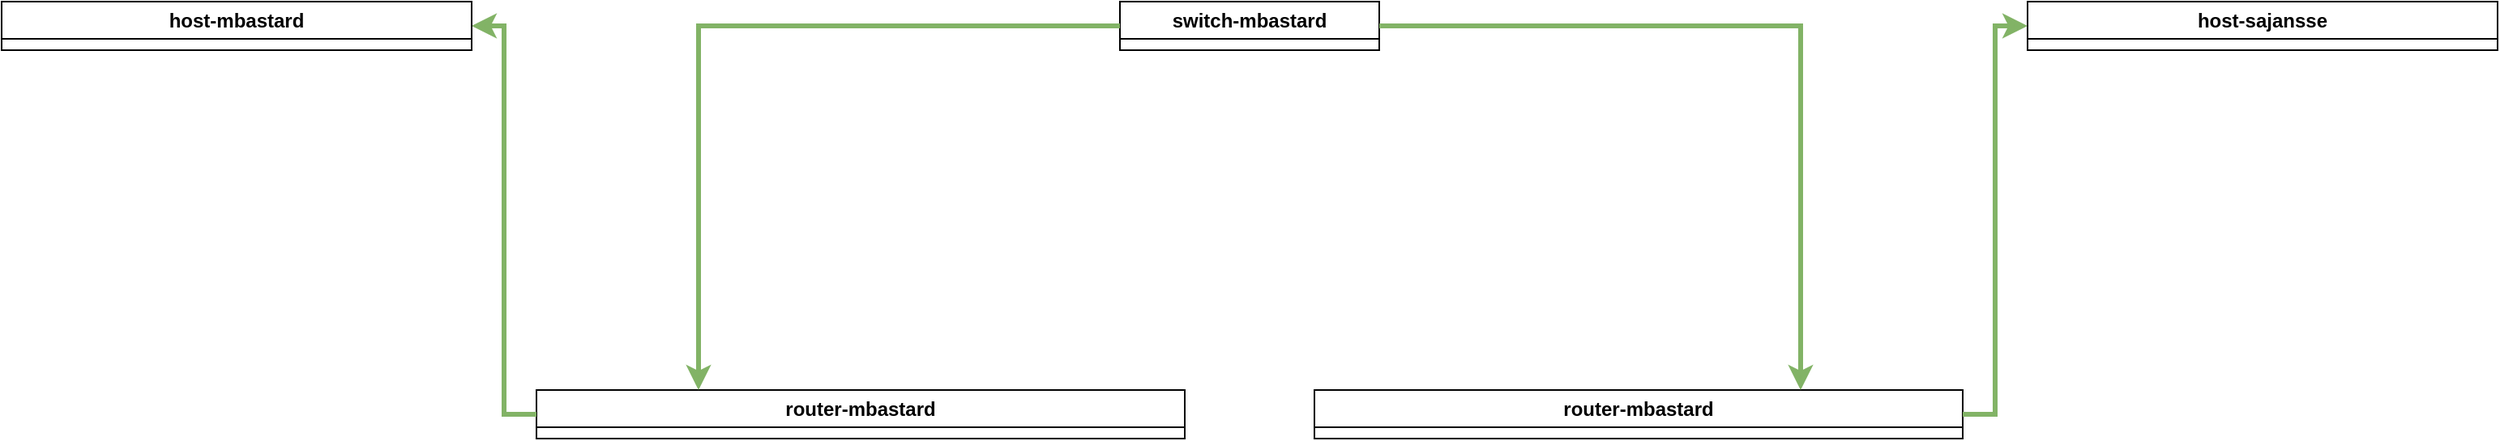 <mxfile version="22.1.18" type="device">
  <diagram name="Page-1" id="Ne1jH0ApXfLOEGDyirsr">
    <mxGraphModel dx="1833" dy="1076" grid="1" gridSize="10" guides="1" tooltips="1" connect="1" arrows="1" fold="1" page="1" pageScale="1" pageWidth="827" pageHeight="1169" math="0" shadow="0">
      <root>
        <mxCell id="0" />
        <mxCell id="1" parent="0" />
        <mxCell id="vhXZTFGHfUpD-fuafXl4-6" value="switch-mbastard" style="swimlane;whiteSpace=wrap;html=1;" parent="1" vertex="1" collapsed="1">
          <mxGeometry x="760" y="80" width="160" height="30" as="geometry">
            <mxRectangle x="760" y="80" width="160" height="200" as="alternateBounds" />
          </mxGeometry>
        </mxCell>
        <mxCell id="vhXZTFGHfUpD-fuafXl4-9" value="eth0" style="rounded=0;whiteSpace=wrap;html=1;" parent="vhXZTFGHfUpD-fuafXl4-6" vertex="1">
          <mxGeometry x="20" y="40" width="120" height="60" as="geometry" />
        </mxCell>
        <mxCell id="vhXZTFGHfUpD-fuafXl4-11" value="eth1" style="rounded=0;whiteSpace=wrap;html=1;" parent="vhXZTFGHfUpD-fuafXl4-6" vertex="1">
          <mxGeometry x="20" y="120" width="120" height="60" as="geometry" />
        </mxCell>
        <mxCell id="vhXZTFGHfUpD-fuafXl4-21" value="host-sajansse" style="swimlane;whiteSpace=wrap;html=1;" parent="1" vertex="1" collapsed="1">
          <mxGeometry x="1320" y="80" width="290" height="30" as="geometry">
            <mxRectangle x="1320" y="80" width="290" height="170" as="alternateBounds" />
          </mxGeometry>
        </mxCell>
        <mxCell id="vhXZTFGHfUpD-fuafXl4-22" value="eth0" style="rounded=0;whiteSpace=wrap;html=1;" parent="vhXZTFGHfUpD-fuafXl4-21" vertex="1">
          <mxGeometry x="20" y="40" width="250" height="60" as="geometry" />
        </mxCell>
        <mxCell id="vhXZTFGHfUpD-fuafXl4-34" value="conf" style="swimlane;whiteSpace=wrap;html=1;" parent="vhXZTFGHfUpD-fuafXl4-21" vertex="1" collapsed="1">
          <mxGeometry x="20" y="120" width="250" height="30" as="geometry">
            <mxRectangle x="20" y="120" width="250" height="80" as="alternateBounds" />
          </mxGeometry>
        </mxCell>
        <mxCell id="vhXZTFGHfUpD-fuafXl4-62" value="&lt;div style=&quot;font-family: Consolas, &amp;quot;Courier New&amp;quot;, monospace; font-size: 14px; line-height: 19px;&quot;&gt;&lt;span style=&quot;background-color: rgb(255, 255, 255);&quot;&gt;ip addr add 30.1.1.2/24 dev eth0&lt;/span&gt;&lt;/div&gt;" style="rounded=0;whiteSpace=wrap;html=1;strokeColor=none;" parent="vhXZTFGHfUpD-fuafXl4-34" vertex="1">
          <mxGeometry y="20" width="250" height="60" as="geometry" />
        </mxCell>
        <mxCell id="vhXZTFGHfUpD-fuafXl4-39" value="router-mbastard" style="swimlane;whiteSpace=wrap;html=1;" parent="1" vertex="1" collapsed="1">
          <mxGeometry x="400" y="320" width="400" height="30" as="geometry">
            <mxRectangle x="400" y="320" width="400" height="350" as="alternateBounds" />
          </mxGeometry>
        </mxCell>
        <mxCell id="vhXZTFGHfUpD-fuafXl4-40" value="eth0" style="rounded=0;whiteSpace=wrap;html=1;" parent="vhXZTFGHfUpD-fuafXl4-39" vertex="1">
          <mxGeometry x="20" y="40" width="360" height="60" as="geometry" />
        </mxCell>
        <mxCell id="vhXZTFGHfUpD-fuafXl4-41" value="eth1" style="rounded=0;whiteSpace=wrap;html=1;" parent="vhXZTFGHfUpD-fuafXl4-39" vertex="1">
          <mxGeometry x="20" y="120" width="360" height="60" as="geometry" />
        </mxCell>
        <mxCell id="vhXZTFGHfUpD-fuafXl4-42" value="conf" style="swimlane;whiteSpace=wrap;html=1;" parent="vhXZTFGHfUpD-fuafXl4-39" vertex="1">
          <mxGeometry x="20" y="200" width="360" height="130" as="geometry">
            <mxRectangle x="20" y="200" width="360" height="30" as="alternateBounds" />
          </mxGeometry>
        </mxCell>
        <mxCell id="vhXZTFGHfUpD-fuafXl4-46" value="multicast" style="swimlane;whiteSpace=wrap;html=1;rounded=0;" parent="vhXZTFGHfUpD-fuafXl4-42" vertex="1" collapsed="1">
          <mxGeometry x="10" y="80" width="340" height="30" as="geometry">
            <mxRectangle x="10" y="80" width="340" height="300" as="alternateBounds" />
          </mxGeometry>
        </mxCell>
        <mxCell id="vhXZTFGHfUpD-fuafXl4-47" value="&lt;div style=&quot;font-family: Consolas, &amp;quot;Courier New&amp;quot;, monospace; font-size: 14px; line-height: 19px;&quot;&gt;&lt;div style=&quot;&quot;&gt;&lt;span style=&quot;background-color: rgb(255, 255, 255);&quot;&gt;ip addr add 10.1.1.1/24 dev eth0&lt;/span&gt;&lt;/div&gt;&lt;span style=&quot;background-color: rgb(255, 255, 255);&quot;&gt;&lt;br&gt;&lt;/span&gt;&lt;div style=&quot;&quot;&gt;&lt;span style=&quot;background-color: rgb(255, 255, 255);&quot;&gt;ip link add name vxlan10 type vxlan id 10 \&lt;br&gt;&lt;/span&gt;&lt;/div&gt;&lt;div style=&quot;&quot;&gt;&lt;span style=&quot;background-color: rgb(255, 255, 255);&quot;&gt;&amp;nbsp; &amp;nbsp; dev eth0 \&lt;/span&gt;&lt;/div&gt;&lt;div style=&quot;&quot;&gt;&lt;span style=&quot;background-color: rgb(255, 255, 255);&quot;&gt;&amp;nbsp; &amp;nbsp; group 239.1.1.1 \&lt;/span&gt;&lt;/div&gt;&lt;div style=&quot;&quot;&gt;&lt;span style=&quot;background-color: rgb(255, 255, 255);&quot;&gt;&amp;nbsp; &amp;nbsp; dstport 4789&lt;/span&gt;&lt;/div&gt;&lt;div style=&quot;&quot;&gt;&lt;span style=&quot;background-color: rgb(255, 255, 255);&quot;&gt;ip addr add 20.1.1.1/24 dev vxlan10&lt;/span&gt;&lt;/div&gt;&lt;div style=&quot;&quot;&gt;&lt;span style=&quot;background-color: rgb(255, 255, 255);&quot;&gt;ip link set dev vxlan10 up&lt;/span&gt;&lt;/div&gt;&lt;span style=&quot;background-color: rgb(255, 255, 255);&quot;&gt;&lt;br&gt;&lt;/span&gt;&lt;div style=&quot;&quot;&gt;&lt;span style=&quot;background-color: rgb(255, 255, 255);&quot;&gt;ip link add br0 type bridge&lt;br&gt;&lt;/span&gt;&lt;/div&gt;&lt;div style=&quot;&quot;&gt;&lt;span style=&quot;background-color: rgb(255, 255, 255);&quot;&gt;ip link set dev br0 up&lt;/span&gt;&lt;/div&gt;&lt;div style=&quot;&quot;&gt;&lt;span style=&quot;background-color: rgb(255, 255, 255);&quot;&gt;brctl addif br0 eth1&lt;/span&gt;&lt;/div&gt;&lt;div style=&quot;&quot;&gt;&lt;span style=&quot;background-color: rgb(255, 255, 255);&quot;&gt;brctl addif br0 vxlan10&lt;/span&gt;&lt;/div&gt;&lt;br&gt;&lt;/div&gt;" style="rounded=0;whiteSpace=wrap;html=1;align=left;fontColor=default;labelBackgroundColor=default;strokeColor=none;" parent="vhXZTFGHfUpD-fuafXl4-46" vertex="1">
          <mxGeometry y="19" width="340" height="280" as="geometry" />
        </mxCell>
        <mxCell id="vhXZTFGHfUpD-fuafXl4-43" value="static" style="swimlane;whiteSpace=wrap;html=1;rounded=0;" parent="vhXZTFGHfUpD-fuafXl4-42" vertex="1" collapsed="1">
          <mxGeometry x="10" y="40" width="340" height="30" as="geometry">
            <mxRectangle x="10" y="40" width="340" height="300" as="alternateBounds" />
          </mxGeometry>
        </mxCell>
        <mxCell id="vhXZTFGHfUpD-fuafXl4-44" value="&lt;span style=&quot;font-family: Consolas, &amp;quot;Courier New&amp;quot;, monospace; font-size: 14px;&quot;&gt;ip&lt;/span&gt;&lt;span style=&quot;font-family: Consolas, &amp;quot;Courier New&amp;quot;, monospace; font-size: 14px;&quot;&gt; &lt;/span&gt;&lt;span style=&quot;font-family: Consolas, &amp;quot;Courier New&amp;quot;, monospace; font-size: 14px;&quot;&gt;addr&lt;/span&gt;&lt;span style=&quot;font-family: Consolas, &amp;quot;Courier New&amp;quot;, monospace; font-size: 14px;&quot;&gt; &lt;/span&gt;&lt;span style=&quot;font-family: Consolas, &amp;quot;Courier New&amp;quot;, monospace; font-size: 14px;&quot;&gt;add&lt;/span&gt;&lt;span style=&quot;font-family: Consolas, &amp;quot;Courier New&amp;quot;, monospace; font-size: 14px;&quot;&gt;&amp;nbsp;10.1.1.1&lt;/span&gt;&lt;span style=&quot;font-family: Consolas, &amp;quot;Courier New&amp;quot;, monospace; font-size: 14px;&quot;&gt;/24&lt;/span&gt;&lt;span style=&quot;font-family: Consolas, &amp;quot;Courier New&amp;quot;, monospace; font-size: 14px;&quot;&gt; &lt;/span&gt;&lt;span style=&quot;font-family: Consolas, &amp;quot;Courier New&amp;quot;, monospace; font-size: 14px;&quot;&gt;dev&lt;/span&gt;&lt;span style=&quot;font-family: Consolas, &amp;quot;Courier New&amp;quot;, monospace; font-size: 14px;&quot;&gt; &lt;/span&gt;&lt;span style=&quot;font-family: Consolas, &amp;quot;Courier New&amp;quot;, monospace; font-size: 14px;&quot;&gt;eth0&lt;/span&gt;&lt;br&gt;&lt;div style=&quot;font-family: Consolas, &amp;quot;Courier New&amp;quot;, monospace; font-weight: normal; font-size: 14px; line-height: 19px;&quot;&gt;&lt;div&gt;&lt;br&gt;&lt;/div&gt;&lt;div&gt;&lt;span style=&quot;&quot;&gt;ip&lt;/span&gt;&lt;span style=&quot;&quot;&gt; &lt;/span&gt;&lt;span style=&quot;&quot;&gt;link&lt;/span&gt;&lt;span style=&quot;&quot;&gt; &lt;/span&gt;&lt;span style=&quot;&quot;&gt;add&lt;/span&gt;&lt;span style=&quot;&quot;&gt; &lt;/span&gt;&lt;span style=&quot;&quot;&gt;name&lt;/span&gt;&lt;span style=&quot;&quot;&gt; &lt;/span&gt;&lt;span style=&quot;&quot;&gt;vxlan10&lt;/span&gt;&lt;span style=&quot;&quot;&gt; &lt;/span&gt;&lt;span style=&quot;&quot;&gt;type&lt;/span&gt;&lt;span style=&quot;&quot;&gt; &lt;/span&gt;&lt;span style=&quot;&quot;&gt;vxlan&lt;/span&gt;&lt;span style=&quot;&quot;&gt; &lt;/span&gt;&lt;span style=&quot;&quot;&gt;id&lt;/span&gt;&lt;span style=&quot;&quot;&gt; &lt;/span&gt;&lt;span style=&quot;&quot;&gt;10&lt;/span&gt;&lt;span style=&quot;&quot;&gt;&amp;nbsp;\&lt;/span&gt;&lt;/div&gt;&lt;div&gt;&lt;span style=&quot;white-space: pre;&quot;&gt;&#x9;&lt;/span&gt;dev eth0&amp;nbsp;\&lt;/div&gt;&lt;div&gt;&lt;span style=&quot;white-space: pre;&quot;&gt;&#x9;&lt;/span&gt;remote 10.1.1.2 \&lt;/div&gt;&lt;div&gt;&lt;span style=&quot;white-space: pre;&quot;&gt;&#x9;&lt;/span&gt;local 10.1.1.1 \&lt;/div&gt;&lt;div&gt;&lt;span style=&quot;white-space: pre;&quot;&gt;&#x9;&lt;/span&gt;dstport 4789&lt;/div&gt;&lt;div&gt;&lt;span style=&quot;&quot;&gt;ip&lt;/span&gt;&lt;span style=&quot;&quot;&gt; &lt;/span&gt;&lt;span style=&quot;&quot;&gt;addr&lt;/span&gt;&lt;span style=&quot;&quot;&gt; &lt;/span&gt;&lt;span style=&quot;&quot;&gt;add&lt;/span&gt;&lt;span style=&quot;&quot;&gt;&amp;nbsp;20.1.1.1&lt;/span&gt;&lt;span style=&quot;&quot;&gt;/24&lt;/span&gt;&lt;span style=&quot;&quot;&gt; &lt;/span&gt;&lt;span style=&quot;&quot;&gt;dev&lt;/span&gt;&lt;span style=&quot;&quot;&gt; &lt;/span&gt;&lt;span style=&quot;&quot;&gt;vxlan10&lt;/span&gt;&lt;/div&gt;&lt;div&gt;&lt;span style=&quot;&quot;&gt;ip&lt;/span&gt;&lt;span style=&quot;&quot;&gt; &lt;/span&gt;&lt;span style=&quot;&quot;&gt;link&lt;/span&gt;&lt;span style=&quot;&quot;&gt; &lt;/span&gt;&lt;span style=&quot;&quot;&gt;set&lt;/span&gt;&lt;span style=&quot;&quot;&gt; &lt;/span&gt;&lt;span style=&quot;&quot;&gt;dev&lt;/span&gt;&lt;span style=&quot;&quot;&gt; &lt;/span&gt;&lt;span style=&quot;&quot;&gt;vxlan10&lt;/span&gt;&lt;span style=&quot;&quot;&gt; &lt;/span&gt;&lt;span style=&quot;&quot;&gt;up&lt;/span&gt;&lt;/div&gt;&lt;div&gt;&lt;br&gt;&lt;/div&gt;&lt;div&gt;&lt;span style=&quot;&quot;&gt;ip&lt;/span&gt;&lt;span style=&quot;&quot;&gt; &lt;/span&gt;&lt;span style=&quot;&quot;&gt;link&lt;/span&gt;&lt;span style=&quot;&quot;&gt; &lt;/span&gt;&lt;span style=&quot;&quot;&gt;add&lt;/span&gt;&lt;span style=&quot;&quot;&gt; &lt;/span&gt;&lt;span style=&quot;&quot;&gt;br0&lt;/span&gt;&lt;span style=&quot;&quot;&gt; &lt;/span&gt;&lt;span style=&quot;&quot;&gt;type&lt;/span&gt;&lt;span style=&quot;&quot;&gt; &lt;/span&gt;&lt;span style=&quot;&quot;&gt;bridge&lt;/span&gt;&lt;/div&gt;&lt;div&gt;&lt;span style=&quot;&quot;&gt;ip&lt;/span&gt;&lt;span style=&quot;&quot;&gt; &lt;/span&gt;&lt;span style=&quot;&quot;&gt;link&lt;/span&gt;&lt;span style=&quot;&quot;&gt; &lt;/span&gt;&lt;span style=&quot;&quot;&gt;set&lt;/span&gt;&lt;span style=&quot;&quot;&gt; &lt;/span&gt;&lt;span style=&quot;&quot;&gt;dev&lt;/span&gt;&lt;span style=&quot;&quot;&gt; &lt;/span&gt;&lt;span style=&quot;&quot;&gt;br0&lt;/span&gt;&lt;span style=&quot;&quot;&gt; &lt;/span&gt;&lt;span style=&quot;&quot;&gt;up&lt;/span&gt;&lt;/div&gt;&lt;div&gt;&lt;span style=&quot;&quot;&gt;brctl&lt;/span&gt;&lt;span style=&quot;&quot;&gt; &lt;/span&gt;&lt;span style=&quot;&quot;&gt;addif&lt;/span&gt;&lt;span style=&quot;&quot;&gt; &lt;/span&gt;&lt;span style=&quot;&quot;&gt;br0&lt;/span&gt;&lt;span style=&quot;&quot;&gt; &lt;/span&gt;&lt;span style=&quot;&quot;&gt;eth1&lt;/span&gt;&lt;/div&gt;&lt;div&gt;&lt;span style=&quot;&quot;&gt;brctl&lt;/span&gt;&lt;span style=&quot;&quot;&gt; &lt;/span&gt;&lt;span style=&quot;&quot;&gt;addif&lt;/span&gt;&lt;span style=&quot;&quot;&gt; &lt;/span&gt;&lt;span style=&quot;&quot;&gt;br0&lt;/span&gt;&lt;span style=&quot;&quot;&gt; &lt;/span&gt;&lt;span style=&quot;&quot;&gt;vxlan10&lt;/span&gt;&lt;/div&gt;&lt;/div&gt;" style="rounded=0;whiteSpace=wrap;html=1;align=left;fontColor=default;labelBackgroundColor=default;strokeColor=none;" parent="vhXZTFGHfUpD-fuafXl4-43" vertex="1">
          <mxGeometry y="19" width="340" height="280" as="geometry" />
        </mxCell>
        <mxCell id="vhXZTFGHfUpD-fuafXl4-49" value="router-mbastard" style="swimlane;whiteSpace=wrap;html=1;" parent="1" vertex="1" collapsed="1">
          <mxGeometry x="880" y="320" width="400" height="30" as="geometry">
            <mxRectangle x="880" y="320" width="400" height="350" as="alternateBounds" />
          </mxGeometry>
        </mxCell>
        <mxCell id="vhXZTFGHfUpD-fuafXl4-50" value="eth0" style="rounded=0;whiteSpace=wrap;html=1;" parent="vhXZTFGHfUpD-fuafXl4-49" vertex="1">
          <mxGeometry x="20" y="40" width="360" height="60" as="geometry" />
        </mxCell>
        <mxCell id="vhXZTFGHfUpD-fuafXl4-51" value="eth1" style="rounded=0;whiteSpace=wrap;html=1;" parent="vhXZTFGHfUpD-fuafXl4-49" vertex="1">
          <mxGeometry x="20" y="120" width="360" height="60" as="geometry" />
        </mxCell>
        <mxCell id="vhXZTFGHfUpD-fuafXl4-52" value="conf" style="swimlane;whiteSpace=wrap;html=1;" parent="vhXZTFGHfUpD-fuafXl4-49" vertex="1">
          <mxGeometry x="20" y="200" width="360" height="130" as="geometry">
            <mxRectangle x="20" y="200" width="360" height="30" as="alternateBounds" />
          </mxGeometry>
        </mxCell>
        <mxCell id="vhXZTFGHfUpD-fuafXl4-53" value="multicast" style="swimlane;whiteSpace=wrap;html=1;rounded=0;" parent="vhXZTFGHfUpD-fuafXl4-52" vertex="1" collapsed="1">
          <mxGeometry x="10" y="80" width="340" height="30" as="geometry">
            <mxRectangle x="10" y="80" width="340" height="300" as="alternateBounds" />
          </mxGeometry>
        </mxCell>
        <mxCell id="vhXZTFGHfUpD-fuafXl4-54" value="&lt;div style=&quot;font-family: Consolas, &amp;quot;Courier New&amp;quot;, monospace; font-size: 14px; line-height: 19px;&quot;&gt;&lt;div style=&quot;&quot;&gt;&lt;span style=&quot;background-color: rgb(255, 255, 255);&quot;&gt;ip addr add 10.1.1.2/24 dev eth0&lt;/span&gt;&lt;/div&gt;&lt;span style=&quot;background-color: rgb(255, 255, 255);&quot;&gt;&lt;br&gt;&lt;/span&gt;&lt;div style=&quot;&quot;&gt;&lt;span style=&quot;background-color: rgb(255, 255, 255);&quot;&gt;ip link add name vxlan10 type vxlan id 10 \&lt;br&gt;&lt;/span&gt;&lt;/div&gt;&lt;div style=&quot;&quot;&gt;&lt;span style=&quot;background-color: rgb(255, 255, 255);&quot;&gt;&amp;nbsp; &amp;nbsp; dev eth0 \&lt;/span&gt;&lt;/div&gt;&lt;div style=&quot;&quot;&gt;&lt;span style=&quot;background-color: rgb(255, 255, 255);&quot;&gt;&amp;nbsp; &amp;nbsp; group 239.1.1.1 \&lt;/span&gt;&lt;/div&gt;&lt;div style=&quot;&quot;&gt;&lt;span style=&quot;background-color: rgb(255, 255, 255);&quot;&gt;&amp;nbsp; &amp;nbsp; dstport 4789&lt;/span&gt;&lt;/div&gt;&lt;div style=&quot;&quot;&gt;&lt;span style=&quot;background-color: rgb(255, 255, 255);&quot;&gt;ip addr add 20.1.1.2/24 dev vxlan10&lt;/span&gt;&lt;/div&gt;&lt;div style=&quot;&quot;&gt;&lt;span style=&quot;background-color: rgb(255, 255, 255);&quot;&gt;ip link set dev vxlan10 up&lt;/span&gt;&lt;/div&gt;&lt;span style=&quot;background-color: rgb(255, 255, 255);&quot;&gt;&lt;br&gt;&lt;/span&gt;&lt;div style=&quot;&quot;&gt;&lt;span style=&quot;background-color: rgb(255, 255, 255);&quot;&gt;ip link add br0 type bridge&lt;br&gt;&lt;/span&gt;&lt;/div&gt;&lt;div style=&quot;&quot;&gt;&lt;span style=&quot;background-color: rgb(255, 255, 255);&quot;&gt;ip link set dev br0 up&lt;/span&gt;&lt;/div&gt;&lt;div style=&quot;&quot;&gt;&lt;span style=&quot;background-color: rgb(255, 255, 255);&quot;&gt;brctl addif br0 eth1&lt;/span&gt;&lt;/div&gt;&lt;div style=&quot;&quot;&gt;&lt;span style=&quot;background-color: rgb(255, 255, 255);&quot;&gt;brctl addif br0 vxlan10&lt;/span&gt;&lt;/div&gt;&lt;br&gt;&lt;/div&gt;" style="rounded=0;whiteSpace=wrap;html=1;align=left;fontColor=default;labelBackgroundColor=default;strokeColor=none;" parent="vhXZTFGHfUpD-fuafXl4-53" vertex="1">
          <mxGeometry y="19" width="340" height="280" as="geometry" />
        </mxCell>
        <mxCell id="vhXZTFGHfUpD-fuafXl4-55" value="static" style="swimlane;whiteSpace=wrap;html=1;rounded=0;" parent="vhXZTFGHfUpD-fuafXl4-52" vertex="1" collapsed="1">
          <mxGeometry x="10" y="40" width="340" height="30" as="geometry">
            <mxRectangle x="10" y="40" width="340" height="300" as="alternateBounds" />
          </mxGeometry>
        </mxCell>
        <mxCell id="vhXZTFGHfUpD-fuafXl4-56" value="&lt;span style=&quot;font-family: Consolas, &amp;quot;Courier New&amp;quot;, monospace; font-size: 14px;&quot;&gt;ip&lt;/span&gt;&lt;span style=&quot;font-family: Consolas, &amp;quot;Courier New&amp;quot;, monospace; font-size: 14px;&quot;&gt; &lt;/span&gt;&lt;span style=&quot;font-family: Consolas, &amp;quot;Courier New&amp;quot;, monospace; font-size: 14px;&quot;&gt;addr&lt;/span&gt;&lt;span style=&quot;font-family: Consolas, &amp;quot;Courier New&amp;quot;, monospace; font-size: 14px;&quot;&gt; &lt;/span&gt;&lt;span style=&quot;font-family: Consolas, &amp;quot;Courier New&amp;quot;, monospace; font-size: 14px;&quot;&gt;add&lt;/span&gt;&lt;span style=&quot;font-family: Consolas, &amp;quot;Courier New&amp;quot;, monospace; font-size: 14px;&quot;&gt;&amp;nbsp;10.1.1.2&lt;/span&gt;&lt;span style=&quot;font-family: Consolas, &amp;quot;Courier New&amp;quot;, monospace; font-size: 14px;&quot;&gt;/24&lt;/span&gt;&lt;span style=&quot;font-family: Consolas, &amp;quot;Courier New&amp;quot;, monospace; font-size: 14px;&quot;&gt; &lt;/span&gt;&lt;span style=&quot;font-family: Consolas, &amp;quot;Courier New&amp;quot;, monospace; font-size: 14px;&quot;&gt;dev&lt;/span&gt;&lt;span style=&quot;font-family: Consolas, &amp;quot;Courier New&amp;quot;, monospace; font-size: 14px;&quot;&gt; &lt;/span&gt;&lt;span style=&quot;font-family: Consolas, &amp;quot;Courier New&amp;quot;, monospace; font-size: 14px;&quot;&gt;eth0&lt;/span&gt;&lt;br&gt;&lt;div style=&quot;font-family: Consolas, &amp;quot;Courier New&amp;quot;, monospace; font-weight: normal; font-size: 14px; line-height: 19px;&quot;&gt;&lt;div&gt;&lt;br&gt;&lt;/div&gt;&lt;div&gt;&lt;span style=&quot;&quot;&gt;ip&lt;/span&gt;&lt;span style=&quot;&quot;&gt; &lt;/span&gt;&lt;span style=&quot;&quot;&gt;link&lt;/span&gt;&lt;span style=&quot;&quot;&gt; &lt;/span&gt;&lt;span style=&quot;&quot;&gt;add&lt;/span&gt;&lt;span style=&quot;&quot;&gt; &lt;/span&gt;&lt;span style=&quot;&quot;&gt;name&lt;/span&gt;&lt;span style=&quot;&quot;&gt; &lt;/span&gt;&lt;span style=&quot;&quot;&gt;vxlan10&lt;/span&gt;&lt;span style=&quot;&quot;&gt; &lt;/span&gt;&lt;span style=&quot;&quot;&gt;type&lt;/span&gt;&lt;span style=&quot;&quot;&gt; &lt;/span&gt;&lt;span style=&quot;&quot;&gt;vxlan&lt;/span&gt;&lt;span style=&quot;&quot;&gt; &lt;/span&gt;&lt;span style=&quot;&quot;&gt;id&lt;/span&gt;&lt;span style=&quot;&quot;&gt; &lt;/span&gt;&lt;span style=&quot;&quot;&gt;10&lt;/span&gt;&lt;span style=&quot;&quot;&gt;&amp;nbsp;\&lt;/span&gt;&lt;/div&gt;&lt;div&gt;&lt;span style=&quot;white-space: pre;&quot;&gt;&#x9;&lt;/span&gt;dev eth0&amp;nbsp;\&lt;/div&gt;&lt;div&gt;&lt;span style=&quot;white-space: pre;&quot;&gt;&#x9;&lt;/span&gt;remote 10.1.1.1 \&lt;/div&gt;&lt;div&gt;&lt;span style=&quot;white-space: pre;&quot;&gt;&#x9;&lt;/span&gt;local 10.1.1.2 \&lt;/div&gt;&lt;div&gt;&lt;span style=&quot;white-space: pre;&quot;&gt;&#x9;&lt;/span&gt;dstport 4789&lt;/div&gt;&lt;div&gt;&lt;span style=&quot;&quot;&gt;ip&lt;/span&gt;&lt;span style=&quot;&quot;&gt; &lt;/span&gt;&lt;span style=&quot;&quot;&gt;addr&lt;/span&gt;&lt;span style=&quot;&quot;&gt; &lt;/span&gt;&lt;span style=&quot;&quot;&gt;add&lt;/span&gt;&lt;span style=&quot;&quot;&gt;&amp;nbsp;20.1.1.2&lt;/span&gt;&lt;span style=&quot;&quot;&gt;/24&lt;/span&gt;&lt;span style=&quot;&quot;&gt; &lt;/span&gt;&lt;span style=&quot;&quot;&gt;dev&lt;/span&gt;&lt;span style=&quot;&quot;&gt; &lt;/span&gt;&lt;span style=&quot;&quot;&gt;vxlan10&lt;/span&gt;&lt;/div&gt;&lt;div&gt;&lt;span style=&quot;&quot;&gt;ip&lt;/span&gt;&lt;span style=&quot;&quot;&gt; &lt;/span&gt;&lt;span style=&quot;&quot;&gt;link&lt;/span&gt;&lt;span style=&quot;&quot;&gt; &lt;/span&gt;&lt;span style=&quot;&quot;&gt;set&lt;/span&gt;&lt;span style=&quot;&quot;&gt; &lt;/span&gt;&lt;span style=&quot;&quot;&gt;dev&lt;/span&gt;&lt;span style=&quot;&quot;&gt; &lt;/span&gt;&lt;span style=&quot;&quot;&gt;vxlan10&lt;/span&gt;&lt;span style=&quot;&quot;&gt; &lt;/span&gt;&lt;span style=&quot;&quot;&gt;up&lt;/span&gt;&lt;/div&gt;&lt;div&gt;&lt;br&gt;&lt;/div&gt;&lt;div&gt;&lt;span style=&quot;&quot;&gt;ip&lt;/span&gt;&lt;span style=&quot;&quot;&gt; &lt;/span&gt;&lt;span style=&quot;&quot;&gt;link&lt;/span&gt;&lt;span style=&quot;&quot;&gt; &lt;/span&gt;&lt;span style=&quot;&quot;&gt;add&lt;/span&gt;&lt;span style=&quot;&quot;&gt; &lt;/span&gt;&lt;span style=&quot;&quot;&gt;br0&lt;/span&gt;&lt;span style=&quot;&quot;&gt; &lt;/span&gt;&lt;span style=&quot;&quot;&gt;type&lt;/span&gt;&lt;span style=&quot;&quot;&gt; &lt;/span&gt;&lt;span style=&quot;&quot;&gt;bridge&lt;/span&gt;&lt;/div&gt;&lt;div&gt;&lt;span style=&quot;&quot;&gt;ip&lt;/span&gt;&lt;span style=&quot;&quot;&gt; &lt;/span&gt;&lt;span style=&quot;&quot;&gt;link&lt;/span&gt;&lt;span style=&quot;&quot;&gt; &lt;/span&gt;&lt;span style=&quot;&quot;&gt;set&lt;/span&gt;&lt;span style=&quot;&quot;&gt; &lt;/span&gt;&lt;span style=&quot;&quot;&gt;dev&lt;/span&gt;&lt;span style=&quot;&quot;&gt; &lt;/span&gt;&lt;span style=&quot;&quot;&gt;br0&lt;/span&gt;&lt;span style=&quot;&quot;&gt; &lt;/span&gt;&lt;span style=&quot;&quot;&gt;up&lt;/span&gt;&lt;/div&gt;&lt;div&gt;&lt;span style=&quot;&quot;&gt;brctl&lt;/span&gt;&lt;span style=&quot;&quot;&gt; &lt;/span&gt;&lt;span style=&quot;&quot;&gt;addif&lt;/span&gt;&lt;span style=&quot;&quot;&gt; &lt;/span&gt;&lt;span style=&quot;&quot;&gt;br0&lt;/span&gt;&lt;span style=&quot;&quot;&gt; &lt;/span&gt;&lt;span style=&quot;&quot;&gt;eth1&lt;/span&gt;&lt;/div&gt;&lt;div&gt;&lt;span style=&quot;&quot;&gt;brctl&lt;/span&gt;&lt;span style=&quot;&quot;&gt; &lt;/span&gt;&lt;span style=&quot;&quot;&gt;addif&lt;/span&gt;&lt;span style=&quot;&quot;&gt; &lt;/span&gt;&lt;span style=&quot;&quot;&gt;br0&lt;/span&gt;&lt;span style=&quot;&quot;&gt; &lt;/span&gt;&lt;span style=&quot;&quot;&gt;vxlan10&lt;/span&gt;&lt;/div&gt;&lt;/div&gt;" style="rounded=0;whiteSpace=wrap;html=1;align=left;fontColor=default;labelBackgroundColor=default;strokeColor=none;" parent="vhXZTFGHfUpD-fuafXl4-55" vertex="1">
          <mxGeometry y="19" width="340" height="280" as="geometry" />
        </mxCell>
        <mxCell id="vhXZTFGHfUpD-fuafXl4-57" style="edgeStyle=orthogonalEdgeStyle;rounded=0;orthogonalLoop=1;jettySize=auto;html=1;exitX=0;exitY=0.5;exitDx=0;exitDy=0;entryX=0.25;entryY=0;entryDx=0;entryDy=0;fillColor=#d5e8d4;strokeColor=#82b366;strokeWidth=3;" parent="1" source="vhXZTFGHfUpD-fuafXl4-9" target="vhXZTFGHfUpD-fuafXl4-40" edge="1">
          <mxGeometry relative="1" as="geometry" />
        </mxCell>
        <mxCell id="vhXZTFGHfUpD-fuafXl4-58" style="edgeStyle=orthogonalEdgeStyle;rounded=0;orthogonalLoop=1;jettySize=auto;html=1;exitX=1;exitY=0.5;exitDx=0;exitDy=0;entryX=0.75;entryY=0;entryDx=0;entryDy=0;fillColor=#d5e8d4;strokeColor=#82b366;strokeWidth=3;" parent="1" source="vhXZTFGHfUpD-fuafXl4-11" target="vhXZTFGHfUpD-fuafXl4-49" edge="1">
          <mxGeometry relative="1" as="geometry" />
        </mxCell>
        <mxCell id="vhXZTFGHfUpD-fuafXl4-59" style="edgeStyle=orthogonalEdgeStyle;rounded=0;orthogonalLoop=1;jettySize=auto;html=1;exitX=1;exitY=0.5;exitDx=0;exitDy=0;entryX=0;entryY=0.5;entryDx=0;entryDy=0;strokeWidth=3;fillColor=#d5e8d4;strokeColor=#82b366;" parent="1" source="vhXZTFGHfUpD-fuafXl4-51" target="vhXZTFGHfUpD-fuafXl4-22" edge="1">
          <mxGeometry relative="1" as="geometry" />
        </mxCell>
        <mxCell id="vhXZTFGHfUpD-fuafXl4-60" style="edgeStyle=orthogonalEdgeStyle;rounded=0;orthogonalLoop=1;jettySize=auto;html=1;exitX=0;exitY=0.5;exitDx=0;exitDy=0;entryX=1;entryY=0.5;entryDx=0;entryDy=0;strokeWidth=3;fillColor=#d5e8d4;strokeColor=#82b366;" parent="1" source="vhXZTFGHfUpD-fuafXl4-41" target="vhXZTFGHfUpD-fuafXl4-64" edge="1">
          <mxGeometry relative="1" as="geometry" />
        </mxCell>
        <mxCell id="vhXZTFGHfUpD-fuafXl4-63" value="host-mbastard" style="swimlane;whiteSpace=wrap;html=1;" parent="1" vertex="1" collapsed="1">
          <mxGeometry x="70" y="80" width="290" height="30" as="geometry">
            <mxRectangle x="70" y="80" width="290" height="170" as="alternateBounds" />
          </mxGeometry>
        </mxCell>
        <mxCell id="vhXZTFGHfUpD-fuafXl4-64" value="eth0" style="rounded=0;whiteSpace=wrap;html=1;" parent="vhXZTFGHfUpD-fuafXl4-63" vertex="1">
          <mxGeometry x="20" y="40" width="250" height="60" as="geometry" />
        </mxCell>
        <mxCell id="vhXZTFGHfUpD-fuafXl4-65" value="conf" style="swimlane;whiteSpace=wrap;html=1;" parent="vhXZTFGHfUpD-fuafXl4-63" vertex="1" collapsed="1">
          <mxGeometry x="20" y="120" width="250" height="30" as="geometry">
            <mxRectangle x="20" y="120" width="250" height="80" as="alternateBounds" />
          </mxGeometry>
        </mxCell>
        <mxCell id="vhXZTFGHfUpD-fuafXl4-66" value="&lt;div style=&quot;font-family: Consolas, &amp;quot;Courier New&amp;quot;, monospace; font-size: 14px; line-height: 19px;&quot;&gt;&lt;span style=&quot;background-color: rgb(255, 255, 255);&quot;&gt;ip addr add 30.1.1.1/24 dev eth0&lt;/span&gt;&lt;/div&gt;" style="rounded=0;whiteSpace=wrap;html=1;strokeColor=none;" parent="vhXZTFGHfUpD-fuafXl4-65" vertex="1">
          <mxGeometry y="20" width="250" height="60" as="geometry" />
        </mxCell>
      </root>
    </mxGraphModel>
  </diagram>
</mxfile>
